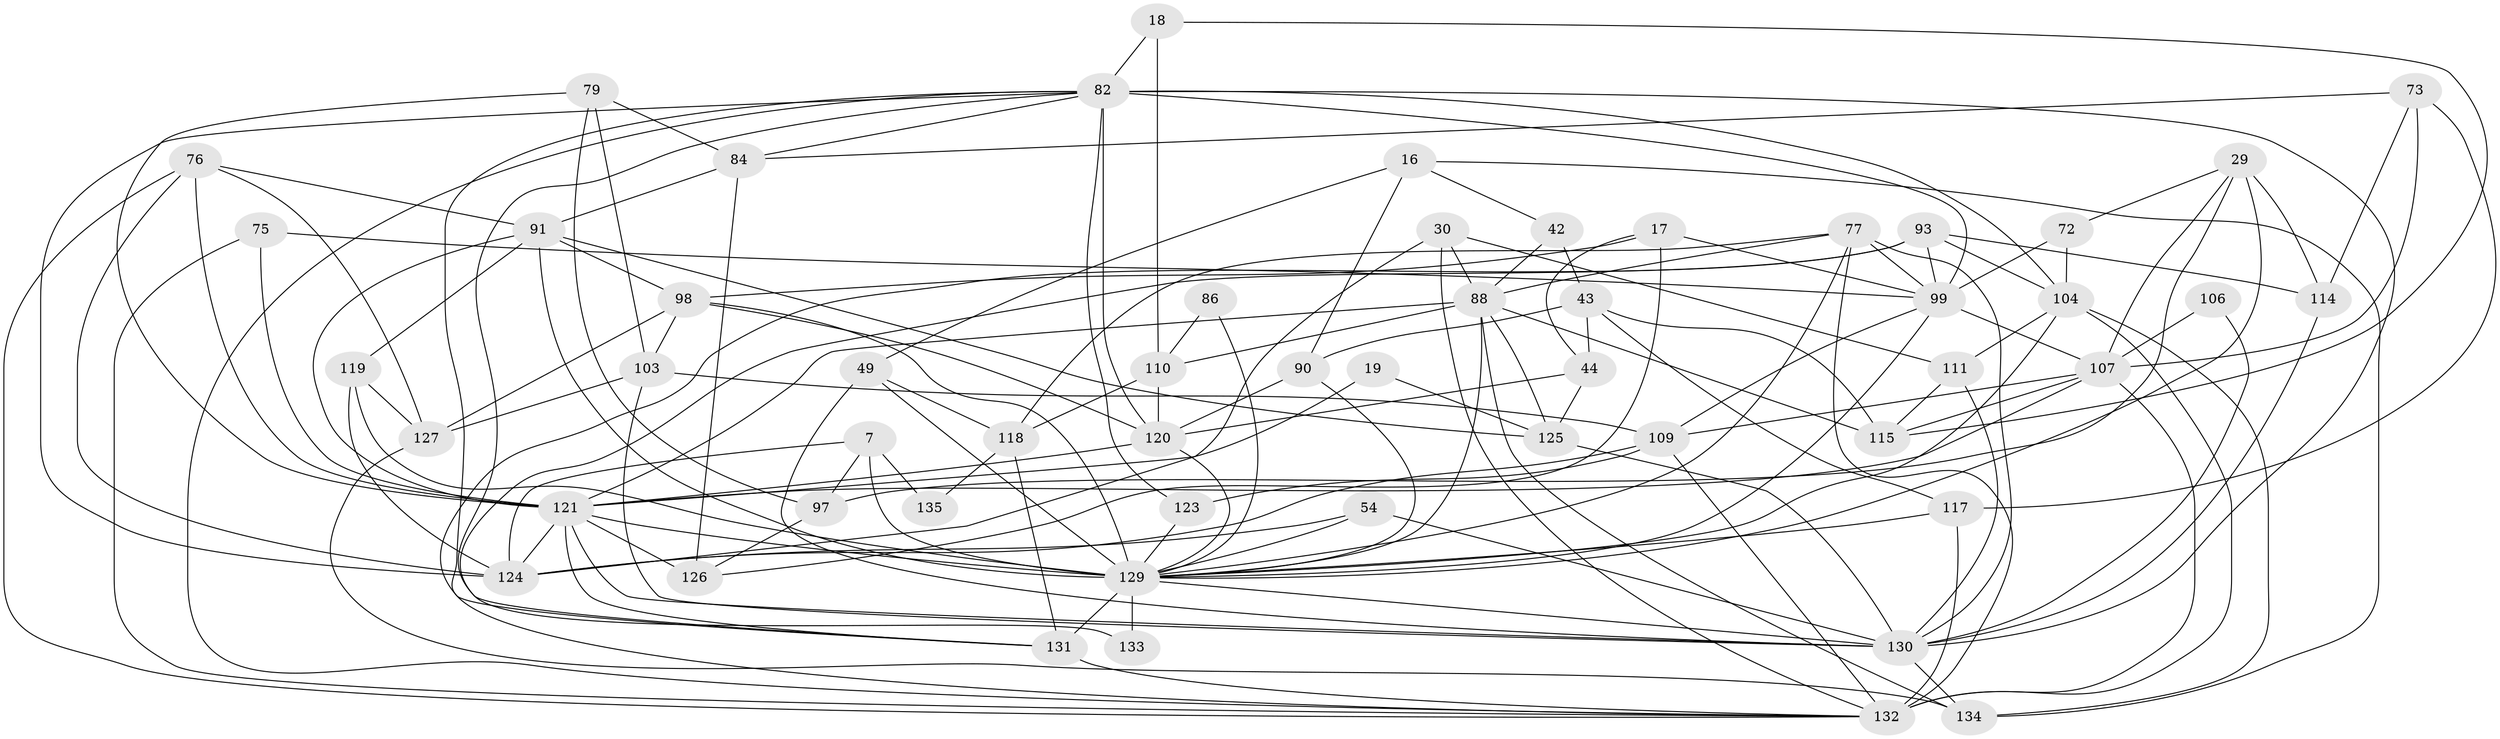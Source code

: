// original degree distribution, {2: 0.1111111111111111, 5: 0.16296296296296298, 4: 0.31851851851851853, 6: 0.0962962962962963, 3: 0.26666666666666666, 7: 0.044444444444444446}
// Generated by graph-tools (version 1.1) at 2025/54/03/04/25 21:54:17]
// undirected, 54 vertices, 147 edges
graph export_dot {
graph [start="1"]
  node [color=gray90,style=filled];
  7;
  16;
  17;
  18;
  19;
  29;
  30;
  42 [super="+14"];
  43;
  44;
  49;
  54 [super="+37"];
  72;
  73;
  75;
  76 [super="+41"];
  77 [super="+48+61"];
  79;
  82 [super="+65"];
  84 [super="+15"];
  86;
  88 [super="+68"];
  90;
  91 [super="+24+47+66"];
  93 [super="+64"];
  97;
  98 [super="+51"];
  99 [super="+12+80"];
  103 [super="+2"];
  104 [super="+56"];
  106;
  107 [super="+8+87"];
  109 [super="+89"];
  110 [super="+85"];
  111;
  114 [super="+67"];
  115 [super="+25+53"];
  117 [super="+92"];
  118;
  119 [super="+94"];
  120 [super="+28+95"];
  121 [super="+46+101+112"];
  123 [super="+108"];
  124 [super="+113+55"];
  125 [super="+122"];
  126;
  127 [super="+36+83"];
  129 [super="+11+34+116+105"];
  130 [super="+78+128"];
  131 [super="+40+102"];
  132 [super="+59+69"];
  133;
  134 [super="+70"];
  135;
  7 -- 97;
  7 -- 135;
  7 -- 124;
  7 -- 129;
  16 -- 90;
  16 -- 49;
  16 -- 42;
  16 -- 134;
  17 -- 126;
  17 -- 44;
  17 -- 99;
  17 -- 98;
  18 -- 110 [weight=2];
  18 -- 82;
  18 -- 115;
  19 -- 125;
  19 -- 121;
  29 -- 97;
  29 -- 114 [weight=2];
  29 -- 72;
  29 -- 107;
  29 -- 129;
  30 -- 111;
  30 -- 124;
  30 -- 88;
  30 -- 132;
  42 -- 43 [weight=2];
  42 -- 88;
  43 -- 44;
  43 -- 117;
  43 -- 90;
  43 -- 115;
  44 -- 125;
  44 -- 120;
  49 -- 118;
  49 -- 130;
  49 -- 129 [weight=2];
  54 -- 124;
  54 -- 130;
  54 -- 129;
  72 -- 104;
  72 -- 99;
  73 -- 114;
  73 -- 117;
  73 -- 84;
  73 -- 107 [weight=2];
  75 -- 99;
  75 -- 121;
  75 -- 132;
  76 -- 121 [weight=2];
  76 -- 91;
  76 -- 124;
  76 -- 127;
  76 -- 132;
  77 -- 118;
  77 -- 129;
  77 -- 132 [weight=2];
  77 -- 99;
  77 -- 88;
  77 -- 130 [weight=2];
  79 -- 84;
  79 -- 97;
  79 -- 121;
  79 -- 103;
  82 -- 132;
  82 -- 133;
  82 -- 99 [weight=2];
  82 -- 124;
  82 -- 84;
  82 -- 104;
  82 -- 120 [weight=2];
  82 -- 130;
  82 -- 123;
  82 -- 131;
  84 -- 126;
  84 -- 91;
  86 -- 110 [weight=2];
  86 -- 129;
  88 -- 134;
  88 -- 125 [weight=2];
  88 -- 129;
  88 -- 110;
  88 -- 121;
  88 -- 115;
  90 -- 120;
  90 -- 129;
  91 -- 129 [weight=5];
  91 -- 98;
  91 -- 119 [weight=2];
  91 -- 125 [weight=2];
  91 -- 121;
  93 -- 104 [weight=2];
  93 -- 114;
  93 -- 99 [weight=2];
  93 -- 131;
  93 -- 132;
  97 -- 126;
  98 -- 127 [weight=2];
  98 -- 103;
  98 -- 120 [weight=2];
  98 -- 129;
  99 -- 107;
  99 -- 109 [weight=2];
  99 -- 129 [weight=3];
  103 -- 109;
  103 -- 130;
  103 -- 127;
  104 -- 129;
  104 -- 134 [weight=2];
  104 -- 111;
  104 -- 132;
  106 -- 107;
  106 -- 130;
  107 -- 121 [weight=4];
  107 -- 132 [weight=2];
  107 -- 115;
  107 -- 109;
  109 -- 124;
  109 -- 123 [weight=2];
  109 -- 132;
  110 -- 118;
  110 -- 120;
  111 -- 130;
  111 -- 115;
  114 -- 130;
  117 -- 129;
  117 -- 132 [weight=3];
  118 -- 131;
  118 -- 135;
  119 -- 124 [weight=2];
  119 -- 127 [weight=2];
  119 -- 129;
  120 -- 121;
  120 -- 129;
  121 -- 124;
  121 -- 131;
  121 -- 126;
  121 -- 130 [weight=2];
  121 -- 129 [weight=2];
  123 -- 129;
  125 -- 130;
  127 -- 134;
  129 -- 130;
  129 -- 131 [weight=3];
  129 -- 133;
  130 -- 134;
  131 -- 132 [weight=2];
}
